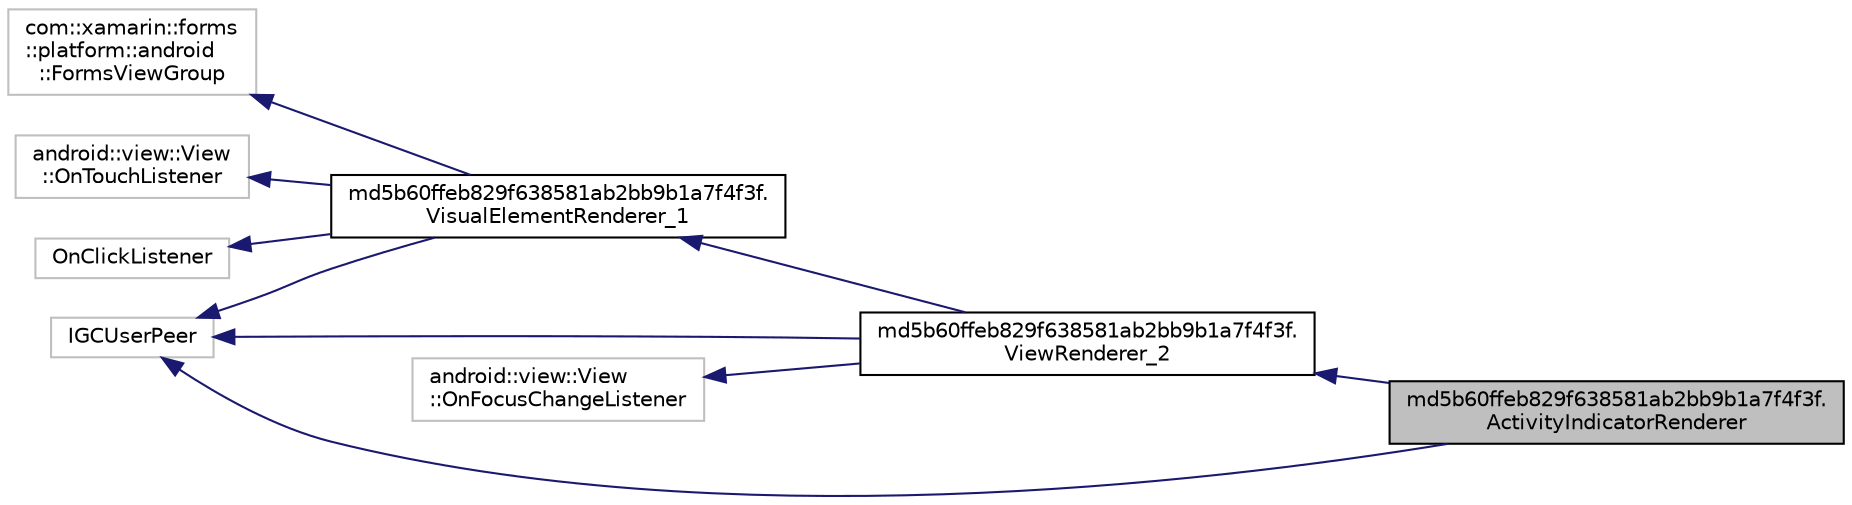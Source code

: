 digraph "md5b60ffeb829f638581ab2bb9b1a7f4f3f.ActivityIndicatorRenderer"
{
  edge [fontname="Helvetica",fontsize="10",labelfontname="Helvetica",labelfontsize="10"];
  node [fontname="Helvetica",fontsize="10",shape=record];
  rankdir="LR";
  Node0 [label="md5b60ffeb829f638581ab2bb9b1a7f4f3f.\lActivityIndicatorRenderer",height=0.2,width=0.4,color="black", fillcolor="grey75", style="filled", fontcolor="black"];
  Node1 -> Node0 [dir="back",color="midnightblue",fontsize="10",style="solid"];
  Node1 [label="md5b60ffeb829f638581ab2bb9b1a7f4f3f.\lViewRenderer_2",height=0.2,width=0.4,color="black", fillcolor="white", style="filled",URL="$classmd5b60ffeb829f638581ab2bb9b1a7f4f3f_1_1_view_renderer__2.html"];
  Node2 -> Node1 [dir="back",color="midnightblue",fontsize="10",style="solid"];
  Node2 [label="md5b60ffeb829f638581ab2bb9b1a7f4f3f.\lVisualElementRenderer_1",height=0.2,width=0.4,color="black", fillcolor="white", style="filled",URL="$classmd5b60ffeb829f638581ab2bb9b1a7f4f3f_1_1_visual_element_renderer__1.html"];
  Node3 -> Node2 [dir="back",color="midnightblue",fontsize="10",style="solid"];
  Node3 [label="com::xamarin::forms\l::platform::android\l::FormsViewGroup",height=0.2,width=0.4,color="grey75", fillcolor="white", style="filled"];
  Node4 -> Node2 [dir="back",color="midnightblue",fontsize="10",style="solid"];
  Node4 [label="IGCUserPeer",height=0.2,width=0.4,color="grey75", fillcolor="white", style="filled"];
  Node5 -> Node2 [dir="back",color="midnightblue",fontsize="10",style="solid"];
  Node5 [label="android::view::View\l::OnTouchListener",height=0.2,width=0.4,color="grey75", fillcolor="white", style="filled"];
  Node6 -> Node2 [dir="back",color="midnightblue",fontsize="10",style="solid"];
  Node6 [label="OnClickListener",height=0.2,width=0.4,color="grey75", fillcolor="white", style="filled"];
  Node4 -> Node1 [dir="back",color="midnightblue",fontsize="10",style="solid"];
  Node7 -> Node1 [dir="back",color="midnightblue",fontsize="10",style="solid"];
  Node7 [label="android::view::View\l::OnFocusChangeListener",height=0.2,width=0.4,color="grey75", fillcolor="white", style="filled"];
  Node4 -> Node0 [dir="back",color="midnightblue",fontsize="10",style="solid"];
}
